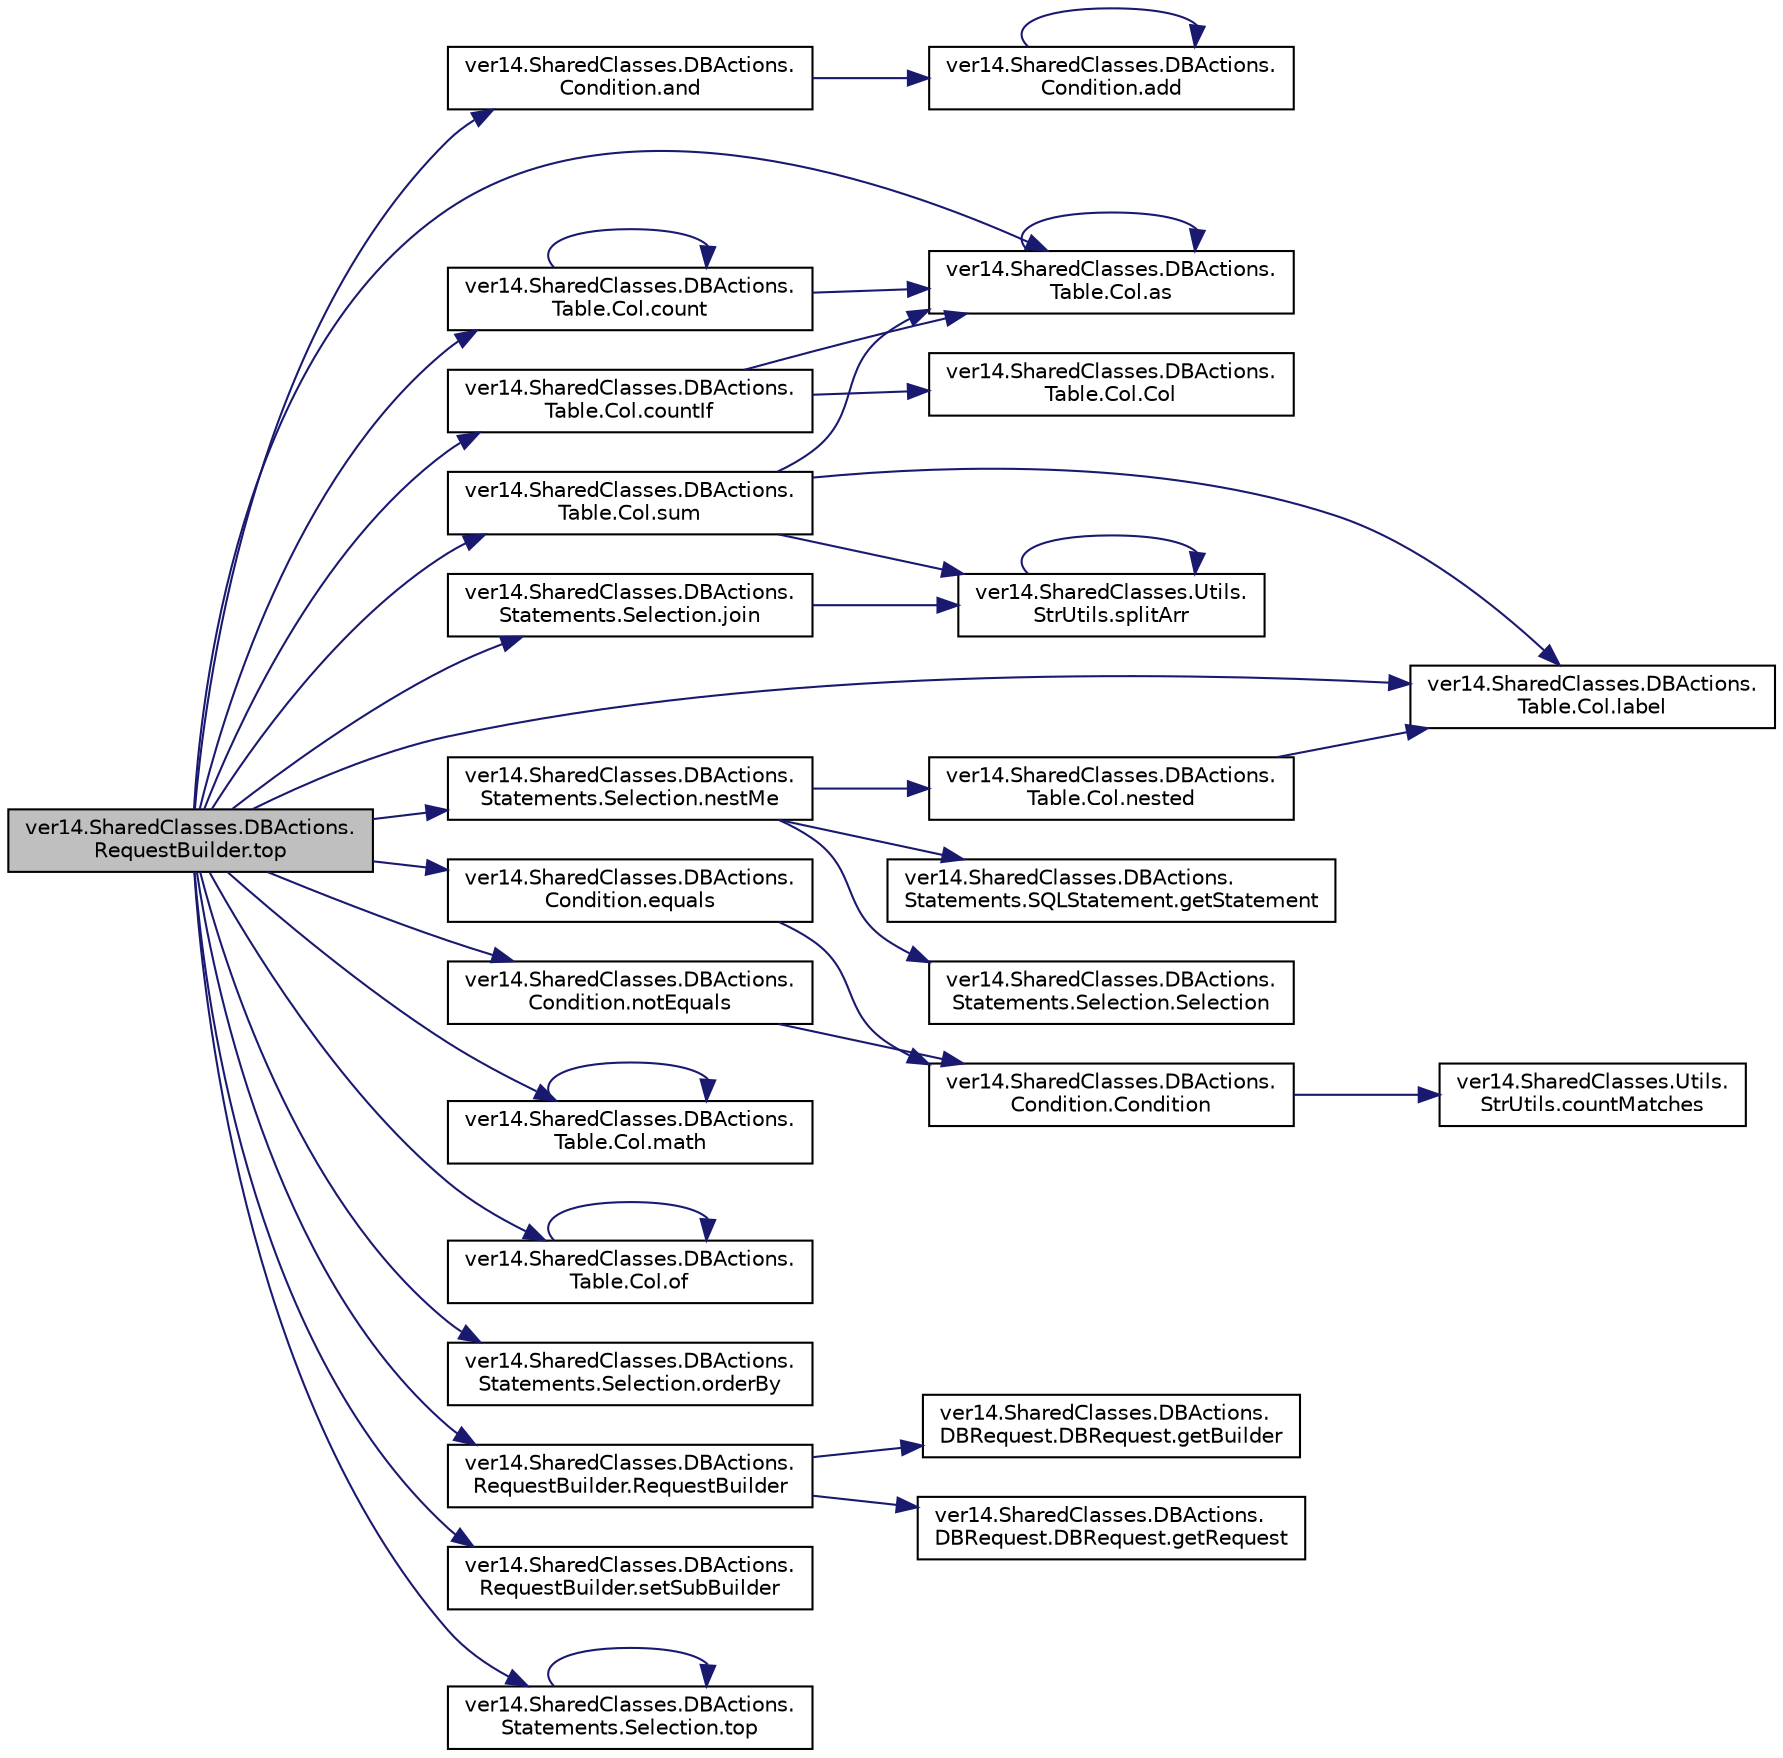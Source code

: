 digraph "ver14.SharedClasses.DBActions.RequestBuilder.top"
{
 // LATEX_PDF_SIZE
  edge [fontname="Helvetica",fontsize="10",labelfontname="Helvetica",labelfontsize="10"];
  node [fontname="Helvetica",fontsize="10",shape=record];
  rankdir="LR";
  Node1 [label="ver14.SharedClasses.DBActions.\lRequestBuilder.top",height=0.2,width=0.4,color="black", fillcolor="grey75", style="filled", fontcolor="black",tooltip=" "];
  Node1 -> Node2 [color="midnightblue",fontsize="10",style="solid"];
  Node2 [label="ver14.SharedClasses.DBActions.\lCondition.and",height=0.2,width=0.4,color="black", fillcolor="white", style="filled",URL="$classver14_1_1_shared_classes_1_1_d_b_actions_1_1_condition.html#ad32a5f4f929f3a3a22da15a43c3ac94e",tooltip=" "];
  Node2 -> Node3 [color="midnightblue",fontsize="10",style="solid"];
  Node3 [label="ver14.SharedClasses.DBActions.\lCondition.add",height=0.2,width=0.4,color="black", fillcolor="white", style="filled",URL="$classver14_1_1_shared_classes_1_1_d_b_actions_1_1_condition.html#a6bda0c71b314fc4cac7261aa39928a17",tooltip=" "];
  Node3 -> Node3 [color="midnightblue",fontsize="10",style="solid"];
  Node1 -> Node4 [color="midnightblue",fontsize="10",style="solid"];
  Node4 [label="ver14.SharedClasses.DBActions.\lTable.Col.as",height=0.2,width=0.4,color="black", fillcolor="white", style="filled",URL="$classver14_1_1_shared_classes_1_1_d_b_actions_1_1_table_1_1_col.html#a3f75b4584682b67db63d31a37433ee5e",tooltip=" "];
  Node4 -> Node4 [color="midnightblue",fontsize="10",style="solid"];
  Node1 -> Node5 [color="midnightblue",fontsize="10",style="solid"];
  Node5 [label="ver14.SharedClasses.DBActions.\lTable.Col.count",height=0.2,width=0.4,color="black", fillcolor="white", style="filled",URL="$classver14_1_1_shared_classes_1_1_d_b_actions_1_1_table_1_1_col.html#aa9df0f1edf1a49f22326cd6cd9d7df97",tooltip=" "];
  Node5 -> Node4 [color="midnightblue",fontsize="10",style="solid"];
  Node5 -> Node5 [color="midnightblue",fontsize="10",style="solid"];
  Node1 -> Node6 [color="midnightblue",fontsize="10",style="solid"];
  Node6 [label="ver14.SharedClasses.DBActions.\lTable.Col.countIf",height=0.2,width=0.4,color="black", fillcolor="white", style="filled",URL="$classver14_1_1_shared_classes_1_1_d_b_actions_1_1_table_1_1_col.html#a16c67f20d50d6124e0ed01ef52374df1",tooltip=" "];
  Node6 -> Node4 [color="midnightblue",fontsize="10",style="solid"];
  Node6 -> Node7 [color="midnightblue",fontsize="10",style="solid"];
  Node7 [label="ver14.SharedClasses.DBActions.\lTable.Col.Col",height=0.2,width=0.4,color="black", fillcolor="white", style="filled",URL="$classver14_1_1_shared_classes_1_1_d_b_actions_1_1_table_1_1_col.html#abb86eede2e4bbe8bfa6b6f186deb2699",tooltip=" "];
  Node1 -> Node8 [color="midnightblue",fontsize="10",style="solid"];
  Node8 [label="ver14.SharedClasses.DBActions.\lCondition.equals",height=0.2,width=0.4,color="black", fillcolor="white", style="filled",URL="$classver14_1_1_shared_classes_1_1_d_b_actions_1_1_condition.html#a188caecd391753bd20e0b5bb178c9f6b",tooltip=" "];
  Node8 -> Node9 [color="midnightblue",fontsize="10",style="solid"];
  Node9 [label="ver14.SharedClasses.DBActions.\lCondition.Condition",height=0.2,width=0.4,color="black", fillcolor="white", style="filled",URL="$classver14_1_1_shared_classes_1_1_d_b_actions_1_1_condition.html#a91cd770e74b27d93bbd19f1d81e09ed5",tooltip=" "];
  Node9 -> Node10 [color="midnightblue",fontsize="10",style="solid"];
  Node10 [label="ver14.SharedClasses.Utils.\lStrUtils.countMatches",height=0.2,width=0.4,color="black", fillcolor="white", style="filled",URL="$classver14_1_1_shared_classes_1_1_utils_1_1_str_utils.html#a48d52987196416871f7188bb1f0736bc",tooltip=" "];
  Node1 -> Node11 [color="midnightblue",fontsize="10",style="solid"];
  Node11 [label="ver14.SharedClasses.DBActions.\lStatements.Selection.join",height=0.2,width=0.4,color="black", fillcolor="white", style="filled",URL="$classver14_1_1_shared_classes_1_1_d_b_actions_1_1_statements_1_1_selection.html#a62d1323d250e27f9350decd3da208920",tooltip=" "];
  Node11 -> Node12 [color="midnightblue",fontsize="10",style="solid"];
  Node12 [label="ver14.SharedClasses.Utils.\lStrUtils.splitArr",height=0.2,width=0.4,color="black", fillcolor="white", style="filled",URL="$classver14_1_1_shared_classes_1_1_utils_1_1_str_utils.html#af6a11b4d696720dc2c81a91e27981f8b",tooltip=" "];
  Node12 -> Node12 [color="midnightblue",fontsize="10",style="solid"];
  Node1 -> Node13 [color="midnightblue",fontsize="10",style="solid"];
  Node13 [label="ver14.SharedClasses.DBActions.\lTable.Col.label",height=0.2,width=0.4,color="black", fillcolor="white", style="filled",URL="$classver14_1_1_shared_classes_1_1_d_b_actions_1_1_table_1_1_col.html#a0454042fb313a948c60e375bcf03ba3a",tooltip=" "];
  Node1 -> Node14 [color="midnightblue",fontsize="10",style="solid"];
  Node14 [label="ver14.SharedClasses.DBActions.\lTable.Col.math",height=0.2,width=0.4,color="black", fillcolor="white", style="filled",URL="$classver14_1_1_shared_classes_1_1_d_b_actions_1_1_table_1_1_col.html#acfe6f4710709c81e9d9e6eb1a71e61fa",tooltip=" "];
  Node14 -> Node14 [color="midnightblue",fontsize="10",style="solid"];
  Node1 -> Node15 [color="midnightblue",fontsize="10",style="solid"];
  Node15 [label="ver14.SharedClasses.DBActions.\lStatements.Selection.nestMe",height=0.2,width=0.4,color="black", fillcolor="white", style="filled",URL="$classver14_1_1_shared_classes_1_1_d_b_actions_1_1_statements_1_1_selection.html#abe6bcd58988fd1e276a0558023d5fc15",tooltip=" "];
  Node15 -> Node16 [color="midnightblue",fontsize="10",style="solid"];
  Node16 [label="ver14.SharedClasses.DBActions.\lStatements.SQLStatement.getStatement",height=0.2,width=0.4,color="black", fillcolor="white", style="filled",URL="$classver14_1_1_shared_classes_1_1_d_b_actions_1_1_statements_1_1_s_q_l_statement.html#a6d93cd095b588951de927b96690294f5",tooltip=" "];
  Node15 -> Node17 [color="midnightblue",fontsize="10",style="solid"];
  Node17 [label="ver14.SharedClasses.DBActions.\lTable.Col.nested",height=0.2,width=0.4,color="black", fillcolor="white", style="filled",URL="$classver14_1_1_shared_classes_1_1_d_b_actions_1_1_table_1_1_col.html#aa6152794ec872912dc912145d0d754e4",tooltip=" "];
  Node17 -> Node13 [color="midnightblue",fontsize="10",style="solid"];
  Node15 -> Node18 [color="midnightblue",fontsize="10",style="solid"];
  Node18 [label="ver14.SharedClasses.DBActions.\lStatements.Selection.Selection",height=0.2,width=0.4,color="black", fillcolor="white", style="filled",URL="$classver14_1_1_shared_classes_1_1_d_b_actions_1_1_statements_1_1_selection.html#a60fcf0aad513b8f2575bb0d00feb94dc",tooltip=" "];
  Node1 -> Node19 [color="midnightblue",fontsize="10",style="solid"];
  Node19 [label="ver14.SharedClasses.DBActions.\lCondition.notEquals",height=0.2,width=0.4,color="black", fillcolor="white", style="filled",URL="$classver14_1_1_shared_classes_1_1_d_b_actions_1_1_condition.html#a54f3c3b6ec204c75a7f623422bfe6f2a",tooltip=" "];
  Node19 -> Node9 [color="midnightblue",fontsize="10",style="solid"];
  Node1 -> Node20 [color="midnightblue",fontsize="10",style="solid"];
  Node20 [label="ver14.SharedClasses.DBActions.\lTable.Col.of",height=0.2,width=0.4,color="black", fillcolor="white", style="filled",URL="$classver14_1_1_shared_classes_1_1_d_b_actions_1_1_table_1_1_col.html#a78034c3cf36de16b9f1ed3ad47a589d1",tooltip=" "];
  Node20 -> Node20 [color="midnightblue",fontsize="10",style="solid"];
  Node1 -> Node21 [color="midnightblue",fontsize="10",style="solid"];
  Node21 [label="ver14.SharedClasses.DBActions.\lStatements.Selection.orderBy",height=0.2,width=0.4,color="black", fillcolor="white", style="filled",URL="$classver14_1_1_shared_classes_1_1_d_b_actions_1_1_statements_1_1_selection.html#a0bedd32b32af4fff63ecac3bd88e6aa4",tooltip=" "];
  Node1 -> Node22 [color="midnightblue",fontsize="10",style="solid"];
  Node22 [label="ver14.SharedClasses.DBActions.\lRequestBuilder.RequestBuilder",height=0.2,width=0.4,color="black", fillcolor="white", style="filled",URL="$classver14_1_1_shared_classes_1_1_d_b_actions_1_1_request_builder.html#a2f8e4cb0fa65adf47556b224fa1f74d5",tooltip=" "];
  Node22 -> Node23 [color="midnightblue",fontsize="10",style="solid"];
  Node23 [label="ver14.SharedClasses.DBActions.\lDBRequest.DBRequest.getBuilder",height=0.2,width=0.4,color="black", fillcolor="white", style="filled",URL="$classver14_1_1_shared_classes_1_1_d_b_actions_1_1_d_b_request_1_1_d_b_request.html#abb7b060c9bbdf09a3c6986d05b0b6f96",tooltip=" "];
  Node22 -> Node24 [color="midnightblue",fontsize="10",style="solid"];
  Node24 [label="ver14.SharedClasses.DBActions.\lDBRequest.DBRequest.getRequest",height=0.2,width=0.4,color="black", fillcolor="white", style="filled",URL="$classver14_1_1_shared_classes_1_1_d_b_actions_1_1_d_b_request_1_1_d_b_request.html#a49d8403132f8945a7d4c5b16df12342b",tooltip=" "];
  Node1 -> Node25 [color="midnightblue",fontsize="10",style="solid"];
  Node25 [label="ver14.SharedClasses.DBActions.\lRequestBuilder.setSubBuilder",height=0.2,width=0.4,color="black", fillcolor="white", style="filled",URL="$classver14_1_1_shared_classes_1_1_d_b_actions_1_1_request_builder.html#aeba1c15a765cf1a796b790cc890ac3d0",tooltip=" "];
  Node1 -> Node26 [color="midnightblue",fontsize="10",style="solid"];
  Node26 [label="ver14.SharedClasses.DBActions.\lTable.Col.sum",height=0.2,width=0.4,color="black", fillcolor="white", style="filled",URL="$classver14_1_1_shared_classes_1_1_d_b_actions_1_1_table_1_1_col.html#a8401f6d9f6e576631fe11a43bf790f82",tooltip=" "];
  Node26 -> Node4 [color="midnightblue",fontsize="10",style="solid"];
  Node26 -> Node13 [color="midnightblue",fontsize="10",style="solid"];
  Node26 -> Node12 [color="midnightblue",fontsize="10",style="solid"];
  Node1 -> Node27 [color="midnightblue",fontsize="10",style="solid"];
  Node27 [label="ver14.SharedClasses.DBActions.\lStatements.Selection.top",height=0.2,width=0.4,color="black", fillcolor="white", style="filled",URL="$classver14_1_1_shared_classes_1_1_d_b_actions_1_1_statements_1_1_selection.html#ad1135b32dc3c8b329b78816ceeac7067",tooltip=" "];
  Node27 -> Node27 [color="midnightblue",fontsize="10",style="solid"];
}
